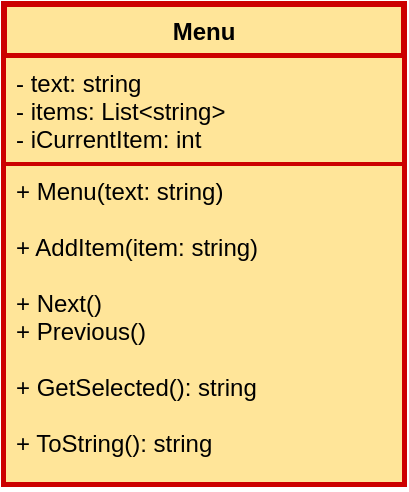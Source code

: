 <mxfile version="15.4.0" type="device"><diagram name="Page-1" id="c4acf3e9-155e-7222-9cf6-157b1a14988f"><mxGraphModel dx="981" dy="574" grid="1" gridSize="10" guides="1" tooltips="1" connect="1" arrows="1" fold="1" page="1" pageScale="1" pageWidth="850" pageHeight="1100" background="none" math="0" shadow="0"><root><mxCell id="0"/><mxCell id="1" parent="0"/><mxCell id="ItGTI0Hsi5W_OceRY7X8-1" value="Menu" style="swimlane;fontStyle=1;align=center;verticalAlign=top;childLayout=stackLayout;horizontal=1;startSize=26;horizontalStack=0;resizeParent=1;resizeParentMax=0;resizeLast=0;collapsible=1;marginBottom=0;fillColor=#FFE599;strokeColor=#CC0000;strokeWidth=3;rounded=0;" parent="1" vertex="1"><mxGeometry x="330" y="70" width="200" height="240" as="geometry"><mxRectangle x="280" y="190" width="60" height="26" as="alternateBounds"/></mxGeometry></mxCell><mxCell id="ItGTI0Hsi5W_OceRY7X8-2" value="- text: string&#10;- items: List&lt;string&gt;&#10;- iCurrentItem: int&#10;" style="text;strokeColor=#CC0000;fillColor=#FFE599;align=left;verticalAlign=top;spacingLeft=4;spacingRight=4;overflow=hidden;rotatable=0;points=[[0,0.5],[1,0.5]];portConstraint=eastwest;strokeWidth=2;" parent="ItGTI0Hsi5W_OceRY7X8-1" vertex="1"><mxGeometry y="26" width="200" height="54" as="geometry"/></mxCell><mxCell id="ItGTI0Hsi5W_OceRY7X8-4" value="+ Menu(text: string)&#10;&#10;+ AddItem(item: string)&#10;&#10;+ Next()&#10;+ Previous()&#10;&#10;+ GetSelected(): string&#10;&#10;+ ToString(): string" style="text;strokeColor=#CC0000;fillColor=#FFE599;align=left;verticalAlign=top;spacingLeft=4;spacingRight=4;overflow=hidden;rotatable=0;points=[[0,0.5],[1,0.5]];portConstraint=eastwest;strokeWidth=2;rounded=0;" parent="ItGTI0Hsi5W_OceRY7X8-1" vertex="1"><mxGeometry y="80" width="200" height="160" as="geometry"/></mxCell></root></mxGraphModel></diagram></mxfile>
